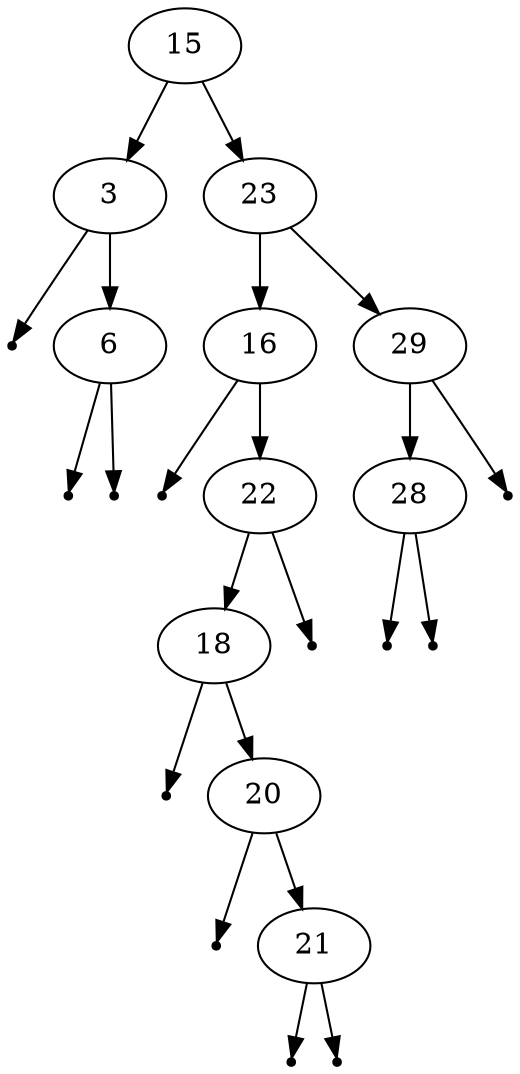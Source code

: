 digraph { 
graph[ordering="out"]; 
15 -> 3;
null0[shape=point]
3 -> null0;
3 -> 6;
null1[shape=point]
6 -> null1;
null2[shape=point]
6 -> null2;
15 -> 23;
23 -> 16;
null3[shape=point]
16 -> null3;
16 -> 22;
22 -> 18;
null4[shape=point]
18 -> null4;
18 -> 20;
null5[shape=point]
20 -> null5;
20 -> 21;
null6[shape=point]
21 -> null6;
null7[shape=point]
21 -> null7;
null8[shape=point]
22 -> null8;
23 -> 29;
29 -> 28;
null9[shape=point]
28 -> null9;
null10[shape=point]
28 -> null10;
null11[shape=point]
29 -> null11;
}
